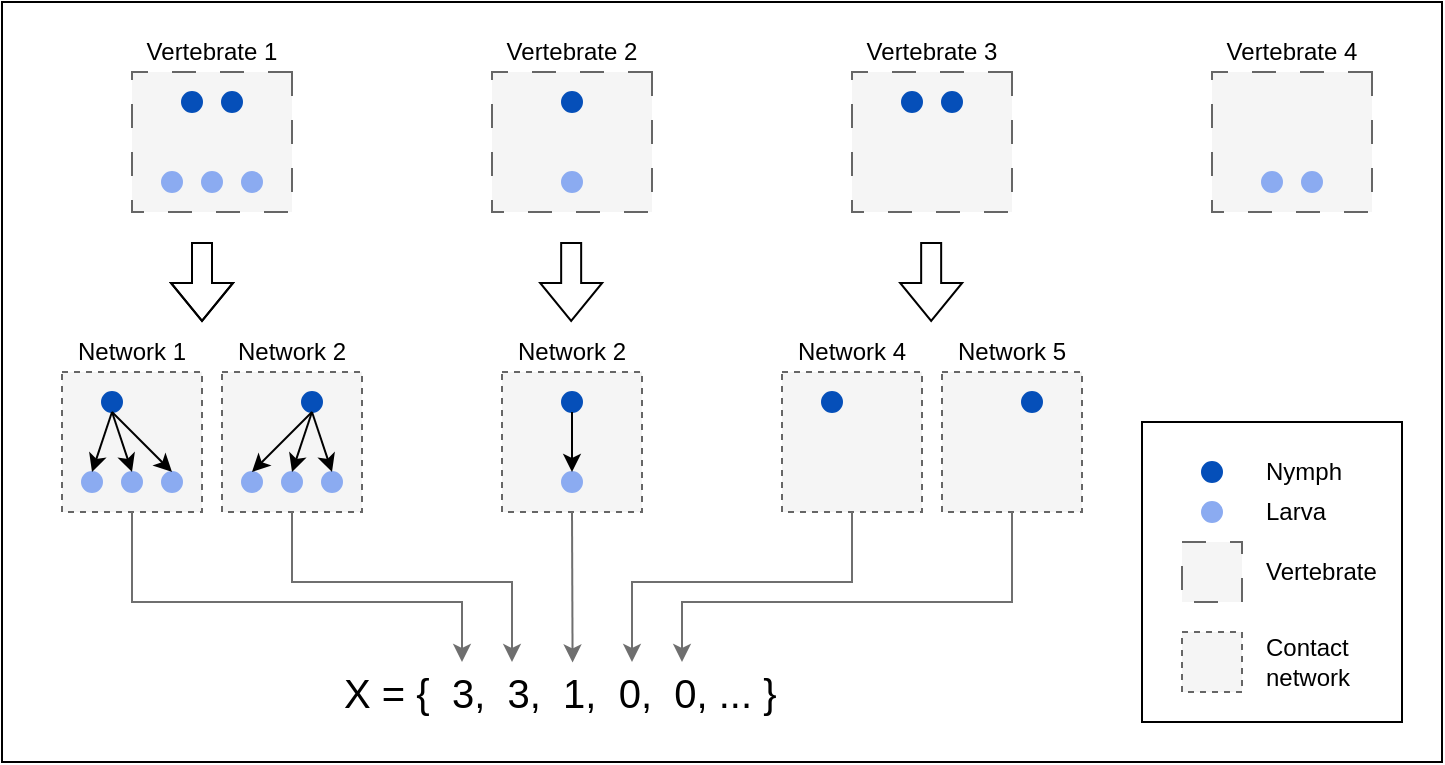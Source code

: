 <mxfile scale="1" border="0" version="28.0.6">
  <diagram name="Page-1" id="3nDOYRrsywa53dclinLr">
    <mxGraphModel dx="1928" dy="978" grid="1" gridSize="10" guides="1" tooltips="1" connect="1" arrows="1" fold="1" page="1" pageScale="1" pageWidth="850" pageHeight="1100" math="0" shadow="0">
      <root>
        <mxCell id="0" />
        <mxCell id="1" parent="0" />
        <mxCell id="QAlAPhOlw3hryVekH8fl-295" value="" style="rounded=0;whiteSpace=wrap;html=1;" parent="1" vertex="1">
          <mxGeometry x="20" y="150" width="720" height="380" as="geometry" />
        </mxCell>
        <mxCell id="QAlAPhOlw3hryVekH8fl-296" value="" style="rounded=0;whiteSpace=wrap;html=1;" parent="1" vertex="1">
          <mxGeometry x="590" y="360" width="130" height="150" as="geometry" />
        </mxCell>
        <mxCell id="QAlAPhOlw3hryVekH8fl-182" value="" style="whiteSpace=wrap;html=1;dashed=1;fillColor=#f5f5f5;fontColor=#333333;strokeColor=#666666;" parent="1" vertex="1">
          <mxGeometry x="130" y="335" width="70" height="70" as="geometry" />
        </mxCell>
        <mxCell id="QAlAPhOlw3hryVekH8fl-131" value="Vertebrate 1" style="text;html=1;align=center;verticalAlign=middle;whiteSpace=wrap;rounded=0;" parent="1" vertex="1">
          <mxGeometry x="90" y="160" width="70" height="30" as="geometry" />
        </mxCell>
        <mxCell id="QAlAPhOlw3hryVekH8fl-177" value="" style="group;rotation=-180;" parent="1" vertex="1" connectable="0">
          <mxGeometry x="90" y="180" width="70" height="80" as="geometry" />
        </mxCell>
        <mxCell id="QAlAPhOlw3hryVekH8fl-3" value="" style="rounded=0;whiteSpace=wrap;html=1;dashed=1;dashPattern=12 12;fillColor=#f5f5f5;fontColor=#333333;strokeColor=#666666;rotation=-270;" parent="QAlAPhOlw3hryVekH8fl-177" vertex="1">
          <mxGeometry width="70" height="80" as="geometry" />
        </mxCell>
        <mxCell id="QAlAPhOlw3hryVekH8fl-106" value="" style="ellipse;whiteSpace=wrap;html=1;fillColor=#054FB9;strokeColor=#054FB9;rotation=-270;" parent="QAlAPhOlw3hryVekH8fl-177" vertex="1">
          <mxGeometry x="40" y="15" width="10" height="10" as="geometry" />
        </mxCell>
        <mxCell id="QAlAPhOlw3hryVekH8fl-114" value="" style="ellipse;whiteSpace=wrap;html=1;fillColor=#054FB9;strokeColor=#054FB9;rotation=-270;" parent="QAlAPhOlw3hryVekH8fl-177" vertex="1">
          <mxGeometry x="20" y="15" width="10" height="10" as="geometry" />
        </mxCell>
        <mxCell id="QAlAPhOlw3hryVekH8fl-115" value="" style="ellipse;whiteSpace=wrap;html=1;fillColor=#8BABF1;strokeColor=#8BABF1;rotation=-270;" parent="QAlAPhOlw3hryVekH8fl-177" vertex="1">
          <mxGeometry x="50" y="55" width="10" height="10" as="geometry" />
        </mxCell>
        <mxCell id="QAlAPhOlw3hryVekH8fl-116" value="" style="ellipse;whiteSpace=wrap;html=1;fillColor=#8BABF1;strokeColor=#8BABF1;rotation=-270;" parent="QAlAPhOlw3hryVekH8fl-177" vertex="1">
          <mxGeometry x="30" y="55" width="10" height="10" as="geometry" />
        </mxCell>
        <mxCell id="QAlAPhOlw3hryVekH8fl-117" value="" style="ellipse;whiteSpace=wrap;html=1;fillColor=#8BABF1;strokeColor=#8BABF1;rotation=-270;" parent="QAlAPhOlw3hryVekH8fl-177" vertex="1">
          <mxGeometry x="10" y="55" width="10" height="10" as="geometry" />
        </mxCell>
        <mxCell id="QAlAPhOlw3hryVekH8fl-178" value="" style="group;rotation=90;fontStyle=0" parent="1" vertex="1" connectable="0">
          <mxGeometry x="60" y="345" width="60" height="65" as="geometry" />
        </mxCell>
        <mxCell id="QAlAPhOlw3hryVekH8fl-180" value="" style="whiteSpace=wrap;html=1;dashed=1;fillColor=#f5f5f5;fontColor=#333333;strokeColor=#666666;" parent="QAlAPhOlw3hryVekH8fl-178" vertex="1">
          <mxGeometry x="-10" y="-10" width="70" height="70" as="geometry" />
        </mxCell>
        <mxCell id="QAlAPhOlw3hryVekH8fl-138" value="" style="ellipse;whiteSpace=wrap;html=1;fillColor=#054FB9;strokeColor=#054FB9;rotation=90;" parent="QAlAPhOlw3hryVekH8fl-178" vertex="1">
          <mxGeometry x="10" width="10" height="10" as="geometry" />
        </mxCell>
        <mxCell id="QAlAPhOlw3hryVekH8fl-140" value="" style="ellipse;whiteSpace=wrap;html=1;fillColor=#8BABF1;strokeColor=#8BABF1;rotation=90;" parent="QAlAPhOlw3hryVekH8fl-178" vertex="1">
          <mxGeometry x="40" y="40" width="10" height="10" as="geometry" />
        </mxCell>
        <mxCell id="QAlAPhOlw3hryVekH8fl-141" value="" style="ellipse;whiteSpace=wrap;html=1;fillColor=#8BABF1;strokeColor=#8BABF1;rotation=90;" parent="QAlAPhOlw3hryVekH8fl-178" vertex="1">
          <mxGeometry x="20" y="40" width="10" height="10" as="geometry" />
        </mxCell>
        <mxCell id="QAlAPhOlw3hryVekH8fl-142" value="" style="ellipse;whiteSpace=wrap;html=1;fillColor=#8BABF1;strokeColor=#8BABF1;rotation=90;" parent="QAlAPhOlw3hryVekH8fl-178" vertex="1">
          <mxGeometry y="40" width="10" height="10" as="geometry" />
        </mxCell>
        <mxCell id="QAlAPhOlw3hryVekH8fl-148" value="" style="endArrow=classic;html=1;rounded=0;exitX=1;exitY=0.5;exitDx=0;exitDy=0;entryX=0;entryY=0.5;entryDx=0;entryDy=0;" parent="QAlAPhOlw3hryVekH8fl-178" source="QAlAPhOlw3hryVekH8fl-138" target="QAlAPhOlw3hryVekH8fl-140" edge="1">
          <mxGeometry width="50" height="50" relative="1" as="geometry">
            <mxPoint x="-40" y="50" as="sourcePoint" />
            <mxPoint x="10" y="100" as="targetPoint" />
          </mxGeometry>
        </mxCell>
        <mxCell id="QAlAPhOlw3hryVekH8fl-150" value="" style="endArrow=classic;html=1;rounded=0;exitX=1;exitY=0.5;exitDx=0;exitDy=0;entryX=0;entryY=0.5;entryDx=0;entryDy=0;" parent="QAlAPhOlw3hryVekH8fl-178" source="QAlAPhOlw3hryVekH8fl-138" target="QAlAPhOlw3hryVekH8fl-142" edge="1">
          <mxGeometry width="50" height="50" relative="1" as="geometry">
            <mxPoint x="-40" y="50" as="sourcePoint" />
            <mxPoint x="10" y="100" as="targetPoint" />
          </mxGeometry>
        </mxCell>
        <mxCell id="QAlAPhOlw3hryVekH8fl-175" value="" style="endArrow=classic;html=1;rounded=0;exitX=1;exitY=0.5;exitDx=0;exitDy=0;entryX=0;entryY=0.5;entryDx=0;entryDy=0;" parent="QAlAPhOlw3hryVekH8fl-178" source="QAlAPhOlw3hryVekH8fl-138" target="QAlAPhOlw3hryVekH8fl-141" edge="1">
          <mxGeometry width="50" height="50" relative="1" as="geometry">
            <mxPoint x="35" y="10" as="sourcePoint" />
            <mxPoint x="25" y="40" as="targetPoint" />
          </mxGeometry>
        </mxCell>
        <mxCell id="QAlAPhOlw3hryVekH8fl-179" value="" style="group;rotation=90;" parent="1" vertex="1" connectable="0">
          <mxGeometry x="140" y="345" width="70" height="60" as="geometry" />
        </mxCell>
        <mxCell id="QAlAPhOlw3hryVekH8fl-144" value="" style="ellipse;whiteSpace=wrap;html=1;fillColor=#054FB9;strokeColor=#054FB9;rotation=90;" parent="QAlAPhOlw3hryVekH8fl-179" vertex="1">
          <mxGeometry x="30" width="10" height="10" as="geometry" />
        </mxCell>
        <mxCell id="QAlAPhOlw3hryVekH8fl-145" value="" style="ellipse;whiteSpace=wrap;html=1;fillColor=#8BABF1;strokeColor=#8BABF1;rotation=90;" parent="QAlAPhOlw3hryVekH8fl-179" vertex="1">
          <mxGeometry x="40" y="40" width="10" height="10" as="geometry" />
        </mxCell>
        <mxCell id="QAlAPhOlw3hryVekH8fl-146" value="" style="ellipse;whiteSpace=wrap;html=1;fillColor=#8BABF1;strokeColor=#8BABF1;rotation=90;" parent="QAlAPhOlw3hryVekH8fl-179" vertex="1">
          <mxGeometry x="20" y="40" width="10" height="10" as="geometry" />
        </mxCell>
        <mxCell id="QAlAPhOlw3hryVekH8fl-147" value="" style="ellipse;whiteSpace=wrap;html=1;fillColor=#8BABF1;strokeColor=#8BABF1;rotation=90;" parent="QAlAPhOlw3hryVekH8fl-179" vertex="1">
          <mxGeometry y="40" width="10" height="10" as="geometry" />
        </mxCell>
        <mxCell id="QAlAPhOlw3hryVekH8fl-151" value="" style="endArrow=classic;html=1;rounded=0;exitX=1;exitY=0.5;exitDx=0;exitDy=0;entryX=0;entryY=0.5;entryDx=0;entryDy=0;" parent="QAlAPhOlw3hryVekH8fl-179" source="QAlAPhOlw3hryVekH8fl-144" target="QAlAPhOlw3hryVekH8fl-145" edge="1">
          <mxGeometry width="50" height="50" relative="1" as="geometry">
            <mxPoint x="-40" y="-30" as="sourcePoint" />
            <mxPoint x="10" y="20" as="targetPoint" />
          </mxGeometry>
        </mxCell>
        <mxCell id="QAlAPhOlw3hryVekH8fl-152" value="" style="endArrow=classic;html=1;rounded=0;exitX=1;exitY=0.5;exitDx=0;exitDy=0;entryX=0;entryY=0.5;entryDx=0;entryDy=0;" parent="QAlAPhOlw3hryVekH8fl-179" source="QAlAPhOlw3hryVekH8fl-144" target="QAlAPhOlw3hryVekH8fl-146" edge="1">
          <mxGeometry width="50" height="50" relative="1" as="geometry">
            <mxPoint x="-40" y="-30" as="sourcePoint" />
            <mxPoint x="10" y="20" as="targetPoint" />
          </mxGeometry>
        </mxCell>
        <mxCell id="QAlAPhOlw3hryVekH8fl-183" value="" style="endArrow=classic;html=1;rounded=0;exitX=1;exitY=0.5;exitDx=0;exitDy=0;entryX=0;entryY=0.5;entryDx=0;entryDy=0;" parent="QAlAPhOlw3hryVekH8fl-179" source="QAlAPhOlw3hryVekH8fl-144" target="QAlAPhOlw3hryVekH8fl-147" edge="1">
          <mxGeometry width="50" height="50" relative="1" as="geometry">
            <mxPoint x="285" y="355" as="sourcePoint" />
            <mxPoint x="255" y="385" as="targetPoint" />
          </mxGeometry>
        </mxCell>
        <mxCell id="QAlAPhOlw3hryVekH8fl-181" value="Network 1" style="text;html=1;align=center;verticalAlign=middle;whiteSpace=wrap;rounded=0;" parent="1" vertex="1">
          <mxGeometry x="50" y="310" width="70" height="30" as="geometry" />
        </mxCell>
        <mxCell id="QAlAPhOlw3hryVekH8fl-184" value="Network 2" style="text;html=1;align=center;verticalAlign=middle;whiteSpace=wrap;rounded=0;" parent="1" vertex="1">
          <mxGeometry x="130" y="310" width="70" height="30" as="geometry" />
        </mxCell>
        <mxCell id="QAlAPhOlw3hryVekH8fl-214" value="" style="whiteSpace=wrap;html=1;dashed=1;fillColor=#f5f5f5;fontColor=#333333;strokeColor=#666666;" parent="1" vertex="1">
          <mxGeometry x="490" y="335" width="70" height="70" as="geometry" />
        </mxCell>
        <mxCell id="QAlAPhOlw3hryVekH8fl-215" value="Vertebrate 3" style="text;html=1;align=center;verticalAlign=middle;whiteSpace=wrap;rounded=0;" parent="1" vertex="1">
          <mxGeometry x="450" y="160" width="70" height="30" as="geometry" />
        </mxCell>
        <mxCell id="QAlAPhOlw3hryVekH8fl-217" value="" style="group;rotation=-180;" parent="1" vertex="1" connectable="0">
          <mxGeometry x="450" y="180" width="70" height="80" as="geometry" />
        </mxCell>
        <mxCell id="QAlAPhOlw3hryVekH8fl-218" value="" style="rounded=0;whiteSpace=wrap;html=1;dashed=1;dashPattern=12 12;fillColor=#f5f5f5;fontColor=#333333;strokeColor=#666666;rotation=-270;" parent="QAlAPhOlw3hryVekH8fl-217" vertex="1">
          <mxGeometry width="70" height="80" as="geometry" />
        </mxCell>
        <mxCell id="QAlAPhOlw3hryVekH8fl-219" value="" style="ellipse;whiteSpace=wrap;html=1;fillColor=#054FB9;strokeColor=#054FB9;rotation=-270;" parent="QAlAPhOlw3hryVekH8fl-217" vertex="1">
          <mxGeometry x="40" y="15" width="10" height="10" as="geometry" />
        </mxCell>
        <mxCell id="QAlAPhOlw3hryVekH8fl-220" value="" style="ellipse;whiteSpace=wrap;html=1;fillColor=#054FB9;strokeColor=#054FB9;rotation=-270;" parent="QAlAPhOlw3hryVekH8fl-217" vertex="1">
          <mxGeometry x="20" y="15" width="10" height="10" as="geometry" />
        </mxCell>
        <mxCell id="QAlAPhOlw3hryVekH8fl-224" value="" style="group;rotation=90;fontStyle=0;dashed=1;" parent="1" vertex="1" connectable="0">
          <mxGeometry x="420" y="345" width="60" height="65" as="geometry" />
        </mxCell>
        <mxCell id="QAlAPhOlw3hryVekH8fl-225" value="" style="whiteSpace=wrap;html=1;dashed=1;fillColor=#f5f5f5;fontColor=#333333;strokeColor=#666666;" parent="QAlAPhOlw3hryVekH8fl-224" vertex="1">
          <mxGeometry x="-10" y="-10" width="70" height="70" as="geometry" />
        </mxCell>
        <mxCell id="QAlAPhOlw3hryVekH8fl-226" value="" style="ellipse;whiteSpace=wrap;html=1;fillColor=#054FB9;strokeColor=#054FB9;rotation=90;" parent="QAlAPhOlw3hryVekH8fl-224" vertex="1">
          <mxGeometry x="10" width="10" height="10" as="geometry" />
        </mxCell>
        <mxCell id="QAlAPhOlw3hryVekH8fl-241" value="Network 4" style="text;html=1;align=center;verticalAlign=middle;whiteSpace=wrap;rounded=0;" parent="1" vertex="1">
          <mxGeometry x="410" y="310" width="70" height="30" as="geometry" />
        </mxCell>
        <mxCell id="QAlAPhOlw3hryVekH8fl-242" value="Network 5" style="text;html=1;align=center;verticalAlign=middle;whiteSpace=wrap;rounded=0;" parent="1" vertex="1">
          <mxGeometry x="490" y="310" width="70" height="30" as="geometry" />
        </mxCell>
        <mxCell id="QAlAPhOlw3hryVekH8fl-243" value="Vertebrate 2" style="text;html=1;align=center;verticalAlign=middle;whiteSpace=wrap;rounded=0;" parent="1" vertex="1">
          <mxGeometry x="270" y="160" width="70" height="30" as="geometry" />
        </mxCell>
        <mxCell id="QAlAPhOlw3hryVekH8fl-244" value="" style="group;rotation=-180;" parent="1" vertex="1" connectable="0">
          <mxGeometry x="270" y="180" width="70" height="80" as="geometry" />
        </mxCell>
        <mxCell id="QAlAPhOlw3hryVekH8fl-245" value="" style="rounded=0;whiteSpace=wrap;html=1;dashed=1;dashPattern=12 12;fillColor=#f5f5f5;fontColor=#333333;strokeColor=#666666;rotation=-270;" parent="QAlAPhOlw3hryVekH8fl-244" vertex="1">
          <mxGeometry width="70" height="80" as="geometry" />
        </mxCell>
        <mxCell id="QAlAPhOlw3hryVekH8fl-249" value="" style="ellipse;whiteSpace=wrap;html=1;fillColor=#8BABF1;strokeColor=#8BABF1;rotation=-270;" parent="QAlAPhOlw3hryVekH8fl-244" vertex="1">
          <mxGeometry x="30" y="55" width="10" height="10" as="geometry" />
        </mxCell>
        <mxCell id="QAlAPhOlw3hryVekH8fl-251" value="" style="ellipse;whiteSpace=wrap;html=1;fillColor=#054FB9;strokeColor=#054FB9;rotation=-270;" parent="QAlAPhOlw3hryVekH8fl-244" vertex="1">
          <mxGeometry x="30" y="15" width="10" height="10" as="geometry" />
        </mxCell>
        <mxCell id="QAlAPhOlw3hryVekH8fl-253" value="" style="whiteSpace=wrap;html=1;dashed=1;fillColor=#f5f5f5;fontColor=#333333;strokeColor=#666666;" parent="1" vertex="1">
          <mxGeometry x="270" y="335" width="70" height="70" as="geometry" />
        </mxCell>
        <mxCell id="QAlAPhOlw3hryVekH8fl-254" value="" style="group;rotation=90;" parent="1" vertex="1" connectable="0">
          <mxGeometry x="280" y="345" width="70" height="60" as="geometry" />
        </mxCell>
        <mxCell id="QAlAPhOlw3hryVekH8fl-255" value="" style="ellipse;whiteSpace=wrap;html=1;fillColor=#054FB9;strokeColor=#054FB9;rotation=90;" parent="QAlAPhOlw3hryVekH8fl-254" vertex="1">
          <mxGeometry x="20" width="10" height="10" as="geometry" />
        </mxCell>
        <mxCell id="QAlAPhOlw3hryVekH8fl-257" value="" style="ellipse;whiteSpace=wrap;html=1;fillColor=#8BABF1;strokeColor=#8BABF1;rotation=90;" parent="QAlAPhOlw3hryVekH8fl-254" vertex="1">
          <mxGeometry x="20" y="40" width="10" height="10" as="geometry" />
        </mxCell>
        <mxCell id="QAlAPhOlw3hryVekH8fl-260" value="" style="endArrow=classic;html=1;rounded=0;exitX=1;exitY=0.5;exitDx=0;exitDy=0;entryX=0;entryY=0.5;entryDx=0;entryDy=0;" parent="QAlAPhOlw3hryVekH8fl-254" source="QAlAPhOlw3hryVekH8fl-255" target="QAlAPhOlw3hryVekH8fl-257" edge="1">
          <mxGeometry width="50" height="50" relative="1" as="geometry">
            <mxPoint x="-40" y="-30" as="sourcePoint" />
            <mxPoint x="10" y="20" as="targetPoint" />
          </mxGeometry>
        </mxCell>
        <mxCell id="QAlAPhOlw3hryVekH8fl-262" value="Network 2" style="text;html=1;align=center;verticalAlign=middle;whiteSpace=wrap;rounded=0;" parent="1" vertex="1">
          <mxGeometry x="270" y="310" width="70" height="30" as="geometry" />
        </mxCell>
        <mxCell id="QAlAPhOlw3hryVekH8fl-265" value="&lt;font style=&quot;font-size: 20px;&quot;&gt;X = {&amp;nbsp; 3,&amp;nbsp; 3,&amp;nbsp; 1,&amp;nbsp; 0,&amp;nbsp; 0, ... }&amp;nbsp; &amp;nbsp;&lt;/font&gt;" style="text;html=1;align=center;verticalAlign=middle;whiteSpace=wrap;rounded=0;" parent="1" vertex="1">
          <mxGeometry x="150" y="480" width="315" height="30" as="geometry" />
        </mxCell>
        <mxCell id="QAlAPhOlw3hryVekH8fl-266" value="" style="ellipse;whiteSpace=wrap;html=1;fillColor=#054FB9;strokeColor=#054FB9;rotation=-270;" parent="1" vertex="1">
          <mxGeometry x="530" y="345" width="10" height="10" as="geometry" />
        </mxCell>
        <mxCell id="QAlAPhOlw3hryVekH8fl-269" value="" style="endArrow=classic;html=1;rounded=0;exitX=0.5;exitY=1;exitDx=0;exitDy=0;strokeColor=#6F6F6F;" parent="1" source="QAlAPhOlw3hryVekH8fl-180" edge="1">
          <mxGeometry width="50" height="50" relative="1" as="geometry">
            <mxPoint x="240" y="510" as="sourcePoint" />
            <mxPoint x="250" y="480" as="targetPoint" />
            <Array as="points">
              <mxPoint x="85" y="450" />
              <mxPoint x="250" y="450" />
            </Array>
          </mxGeometry>
        </mxCell>
        <mxCell id="QAlAPhOlw3hryVekH8fl-270" value="" style="endArrow=classic;html=1;rounded=0;exitX=0.5;exitY=1;exitDx=0;exitDy=0;strokeColor=#6F6F6F;" parent="1" source="QAlAPhOlw3hryVekH8fl-182" edge="1">
          <mxGeometry width="50" height="50" relative="1" as="geometry">
            <mxPoint x="160" y="410" as="sourcePoint" />
            <mxPoint x="275" y="480" as="targetPoint" />
            <Array as="points">
              <mxPoint x="165" y="440" />
              <mxPoint x="275" y="440" />
            </Array>
          </mxGeometry>
        </mxCell>
        <mxCell id="QAlAPhOlw3hryVekH8fl-271" value="" style="endArrow=classic;html=1;rounded=0;exitX=0.5;exitY=1;exitDx=0;exitDy=0;entryX=0.493;entryY=0.008;entryDx=0;entryDy=0;strokeColor=#6F6F6F;entryPerimeter=0;" parent="1" source="QAlAPhOlw3hryVekH8fl-253" target="QAlAPhOlw3hryVekH8fl-265" edge="1">
          <mxGeometry width="50" height="50" relative="1" as="geometry">
            <mxPoint x="310" y="400" as="sourcePoint" />
            <mxPoint x="310" y="470" as="targetPoint" />
          </mxGeometry>
        </mxCell>
        <mxCell id="QAlAPhOlw3hryVekH8fl-272" value="" style="endArrow=classic;html=1;rounded=0;exitX=0.5;exitY=1;exitDx=0;exitDy=0;strokeColor=#6F6F6F;" parent="1" source="QAlAPhOlw3hryVekH8fl-225" edge="1">
          <mxGeometry width="50" height="50" relative="1" as="geometry">
            <mxPoint x="300" y="500" as="sourcePoint" />
            <mxPoint x="335" y="480" as="targetPoint" />
            <Array as="points">
              <mxPoint x="445" y="440" />
              <mxPoint x="335" y="440" />
            </Array>
          </mxGeometry>
        </mxCell>
        <mxCell id="QAlAPhOlw3hryVekH8fl-273" value="" style="endArrow=classic;html=1;rounded=0;exitX=0.5;exitY=1;exitDx=0;exitDy=0;strokeColor=#6F6F6F;" parent="1" source="QAlAPhOlw3hryVekH8fl-214" edge="1">
          <mxGeometry width="50" height="50" relative="1" as="geometry">
            <mxPoint x="300" y="500" as="sourcePoint" />
            <mxPoint x="360" y="480" as="targetPoint" />
            <Array as="points">
              <mxPoint x="525" y="450" />
              <mxPoint x="360" y="450" />
            </Array>
          </mxGeometry>
        </mxCell>
        <mxCell id="QAlAPhOlw3hryVekH8fl-274" value="" style="shape=flexArrow;endArrow=classic;html=1;rounded=0;" parent="1" edge="1">
          <mxGeometry width="50" height="50" relative="1" as="geometry">
            <mxPoint x="120" y="270" as="sourcePoint" />
            <mxPoint x="120" y="310" as="targetPoint" />
          </mxGeometry>
        </mxCell>
        <mxCell id="QAlAPhOlw3hryVekH8fl-275" value="" style="shape=flexArrow;endArrow=classic;html=1;rounded=0;" parent="1" edge="1">
          <mxGeometry width="50" height="50" relative="1" as="geometry">
            <mxPoint x="120" y="270" as="sourcePoint" />
            <mxPoint x="120" y="310" as="targetPoint" />
          </mxGeometry>
        </mxCell>
        <mxCell id="QAlAPhOlw3hryVekH8fl-276" value="" style="shape=flexArrow;endArrow=classic;html=1;rounded=0;" parent="1" edge="1">
          <mxGeometry width="50" height="50" relative="1" as="geometry">
            <mxPoint x="304.58" y="270" as="sourcePoint" />
            <mxPoint x="304.58" y="310" as="targetPoint" />
          </mxGeometry>
        </mxCell>
        <mxCell id="QAlAPhOlw3hryVekH8fl-277" value="" style="shape=flexArrow;endArrow=classic;html=1;rounded=0;" parent="1" edge="1">
          <mxGeometry width="50" height="50" relative="1" as="geometry">
            <mxPoint x="484.58" y="270" as="sourcePoint" />
            <mxPoint x="484.58" y="310" as="targetPoint" />
          </mxGeometry>
        </mxCell>
        <mxCell id="QAlAPhOlw3hryVekH8fl-278" value="Vertebrate 4" style="text;html=1;align=center;verticalAlign=middle;whiteSpace=wrap;rounded=0;" parent="1" vertex="1">
          <mxGeometry x="630" y="160" width="70" height="30" as="geometry" />
        </mxCell>
        <mxCell id="QAlAPhOlw3hryVekH8fl-279" value="" style="group;rotation=-180;" parent="1" vertex="1" connectable="0">
          <mxGeometry x="630" y="180" width="70" height="80" as="geometry" />
        </mxCell>
        <mxCell id="QAlAPhOlw3hryVekH8fl-280" value="" style="rounded=0;whiteSpace=wrap;html=1;dashed=1;dashPattern=12 12;fillColor=#f5f5f5;fontColor=#333333;strokeColor=#666666;rotation=-270;" parent="QAlAPhOlw3hryVekH8fl-279" vertex="1">
          <mxGeometry width="70" height="80" as="geometry" />
        </mxCell>
        <mxCell id="QAlAPhOlw3hryVekH8fl-284" value="" style="ellipse;whiteSpace=wrap;html=1;fillColor=#8BABF1;strokeColor=#8BABF1;rotation=-270;" parent="QAlAPhOlw3hryVekH8fl-279" vertex="1">
          <mxGeometry x="40" y="55" width="10" height="10" as="geometry" />
        </mxCell>
        <mxCell id="QAlAPhOlw3hryVekH8fl-285" value="" style="ellipse;whiteSpace=wrap;html=1;fillColor=#8BABF1;strokeColor=#8BABF1;rotation=-270;" parent="QAlAPhOlw3hryVekH8fl-279" vertex="1">
          <mxGeometry x="20" y="55" width="10" height="10" as="geometry" />
        </mxCell>
        <mxCell id="QAlAPhOlw3hryVekH8fl-82" value="" style="ellipse;whiteSpace=wrap;html=1;fillColor=#054FB9;strokeColor=#054FB9;" parent="1" vertex="1">
          <mxGeometry x="620" y="380" width="10" height="10" as="geometry" />
        </mxCell>
        <mxCell id="QAlAPhOlw3hryVekH8fl-83" value="&lt;div&gt;Nymph&lt;/div&gt;" style="text;html=1;align=left;verticalAlign=middle;whiteSpace=wrap;rounded=0;" parent="1" vertex="1">
          <mxGeometry x="650" y="370" width="60" height="30" as="geometry" />
        </mxCell>
        <mxCell id="QAlAPhOlw3hryVekH8fl-84" value="" style="ellipse;whiteSpace=wrap;html=1;fillColor=#8BABF1;strokeColor=#8BABF1;" parent="1" vertex="1">
          <mxGeometry x="620" y="400" width="10" height="10" as="geometry" />
        </mxCell>
        <mxCell id="QAlAPhOlw3hryVekH8fl-85" value="Larva" style="text;html=1;align=left;verticalAlign=middle;whiteSpace=wrap;rounded=0;" parent="1" vertex="1">
          <mxGeometry x="650" y="390" width="90" height="30" as="geometry" />
        </mxCell>
        <mxCell id="QAlAPhOlw3hryVekH8fl-94" value="" style="rounded=0;whiteSpace=wrap;html=1;dashed=1;dashPattern=12 12;fillColor=#f5f5f5;fontColor=#333333;strokeColor=#666666;" parent="1" vertex="1">
          <mxGeometry x="610" y="420" width="30" height="30" as="geometry" />
        </mxCell>
        <mxCell id="QAlAPhOlw3hryVekH8fl-95" value="Vertebrate" style="text;html=1;align=left;verticalAlign=middle;whiteSpace=wrap;rounded=0;" parent="1" vertex="1">
          <mxGeometry x="650" y="420" width="60" height="30" as="geometry" />
        </mxCell>
        <mxCell id="QAlAPhOlw3hryVekH8fl-168" value="" style="whiteSpace=wrap;html=1;aspect=fixed;dashed=1;fillColor=#f5f5f5;fontColor=#333333;strokeColor=#666666;fillStyle=solid;" parent="1" vertex="1">
          <mxGeometry x="610" y="465" width="30" height="30" as="geometry" />
        </mxCell>
        <mxCell id="QAlAPhOlw3hryVekH8fl-169" value="&lt;div&gt;Contact&lt;/div&gt;&lt;div&gt;network&lt;/div&gt;" style="text;html=1;align=left;verticalAlign=middle;whiteSpace=wrap;rounded=0;" parent="1" vertex="1">
          <mxGeometry x="650" y="465" width="80" height="30" as="geometry" />
        </mxCell>
      </root>
    </mxGraphModel>
  </diagram>
</mxfile>
